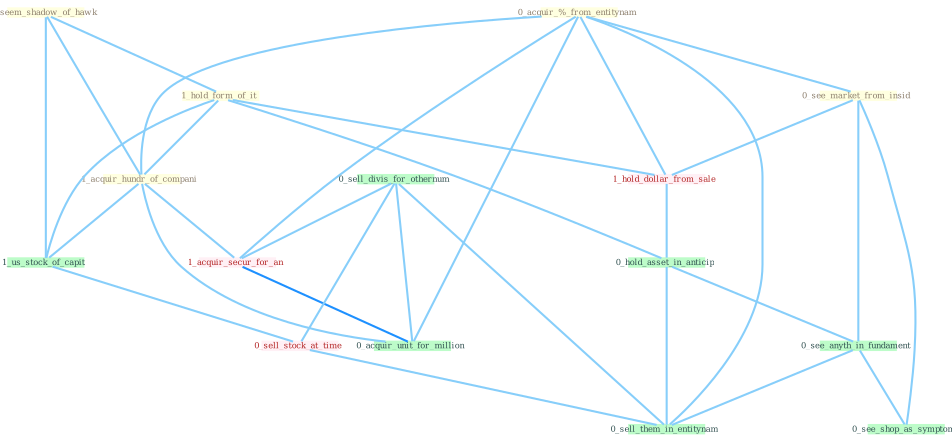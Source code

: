 Graph G{ 
    node
    [shape=polygon,style=filled,width=.5,height=.06,color="#BDFCC9",fixedsize=true,fontsize=4,
    fontcolor="#2f4f4f"];
    {node
    [color="#ffffe0", fontcolor="#8b7d6b"] "1_seem_shadow_of_hawk " "1_hold_form_of_it " "0_acquir_%_from_entitynam " "0_see_market_from_insid " "1_acquir_hundr_of_compani "}
{node [color="#fff0f5", fontcolor="#b22222"] "1_acquir_secur_for_an " "1_hold_dollar_from_sale " "0_sell_stock_at_time "}
edge [color="#B0E2FF"];

	"1_seem_shadow_of_hawk " -- "1_hold_form_of_it " [w="1", color="#87cefa" ];
	"1_seem_shadow_of_hawk " -- "1_acquir_hundr_of_compani " [w="1", color="#87cefa" ];
	"1_seem_shadow_of_hawk " -- "1_us_stock_of_capit " [w="1", color="#87cefa" ];
	"1_hold_form_of_it " -- "1_acquir_hundr_of_compani " [w="1", color="#87cefa" ];
	"1_hold_form_of_it " -- "1_us_stock_of_capit " [w="1", color="#87cefa" ];
	"1_hold_form_of_it " -- "1_hold_dollar_from_sale " [w="1", color="#87cefa" ];
	"1_hold_form_of_it " -- "0_hold_asset_in_anticip " [w="1", color="#87cefa" ];
	"0_acquir_%_from_entitynam " -- "0_see_market_from_insid " [w="1", color="#87cefa" ];
	"0_acquir_%_from_entitynam " -- "1_acquir_hundr_of_compani " [w="1", color="#87cefa" ];
	"0_acquir_%_from_entitynam " -- "1_acquir_secur_for_an " [w="1", color="#87cefa" ];
	"0_acquir_%_from_entitynam " -- "1_hold_dollar_from_sale " [w="1", color="#87cefa" ];
	"0_acquir_%_from_entitynam " -- "0_acquir_unit_for_million " [w="1", color="#87cefa" ];
	"0_acquir_%_from_entitynam " -- "0_sell_them_in_entitynam " [w="1", color="#87cefa" ];
	"0_see_market_from_insid " -- "1_hold_dollar_from_sale " [w="1", color="#87cefa" ];
	"0_see_market_from_insid " -- "0_see_anyth_in_fundament " [w="1", color="#87cefa" ];
	"0_see_market_from_insid " -- "0_see_shop_as_symptom " [w="1", color="#87cefa" ];
	"1_acquir_hundr_of_compani " -- "1_acquir_secur_for_an " [w="1", color="#87cefa" ];
	"1_acquir_hundr_of_compani " -- "1_us_stock_of_capit " [w="1", color="#87cefa" ];
	"1_acquir_hundr_of_compani " -- "0_acquir_unit_for_million " [w="1", color="#87cefa" ];
	"0_sell_divis_for_othernum " -- "1_acquir_secur_for_an " [w="1", color="#87cefa" ];
	"0_sell_divis_for_othernum " -- "0_sell_stock_at_time " [w="1", color="#87cefa" ];
	"0_sell_divis_for_othernum " -- "0_acquir_unit_for_million " [w="1", color="#87cefa" ];
	"0_sell_divis_for_othernum " -- "0_sell_them_in_entitynam " [w="1", color="#87cefa" ];
	"1_acquir_secur_for_an " -- "0_acquir_unit_for_million " [w="2", color="#1e90ff" , len=0.8];
	"1_us_stock_of_capit " -- "0_sell_stock_at_time " [w="1", color="#87cefa" ];
	"1_hold_dollar_from_sale " -- "0_hold_asset_in_anticip " [w="1", color="#87cefa" ];
	"0_hold_asset_in_anticip " -- "0_see_anyth_in_fundament " [w="1", color="#87cefa" ];
	"0_hold_asset_in_anticip " -- "0_sell_them_in_entitynam " [w="1", color="#87cefa" ];
	"0_sell_stock_at_time " -- "0_sell_them_in_entitynam " [w="1", color="#87cefa" ];
	"0_see_anyth_in_fundament " -- "0_see_shop_as_symptom " [w="1", color="#87cefa" ];
	"0_see_anyth_in_fundament " -- "0_sell_them_in_entitynam " [w="1", color="#87cefa" ];
}